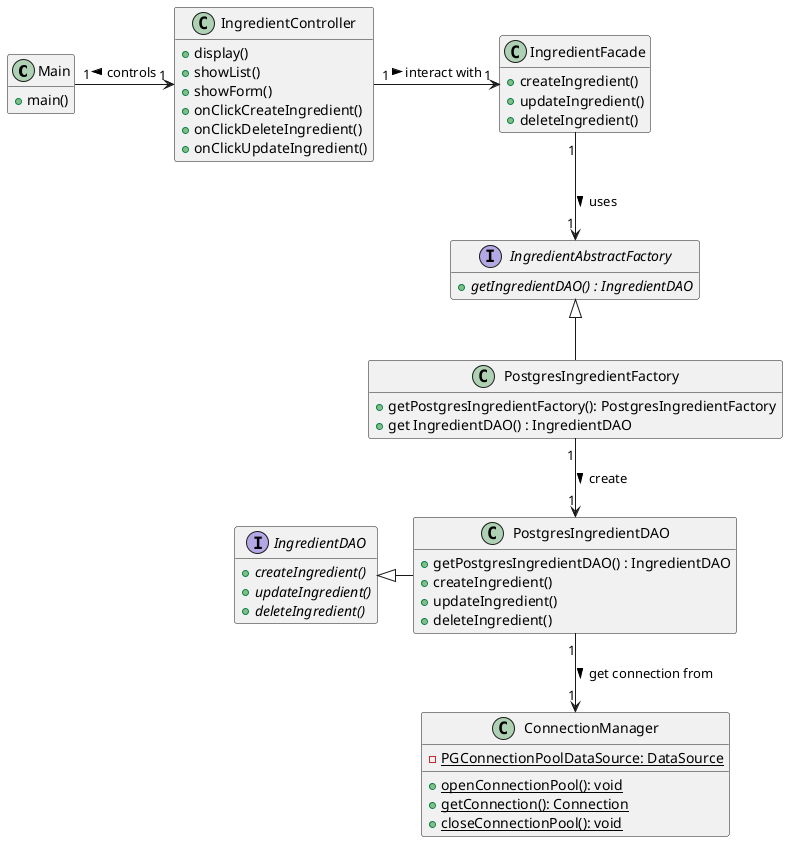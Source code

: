 @startuml IngredientClassDiagram
hide empty members

class Main {
  + main()
}

class IngredientController {
  + display()
  + showList()
  + showForm()
  + onClickCreateIngredient()
  + onClickDeleteIngredient()
  + onClickUpdateIngredient()
}


class IngredientFacade {
  + createIngredient()
  + updateIngredient()
  + deleteIngredient()
}


interface IngredientAbstractFactory {
  + {abstract} getIngredientDAO() : IngredientDAO

}


class PostgresIngredientFactory {
  + getPostgresIngredientFactory(): PostgresIngredientFactory
  + get IngredientDAO() : IngredientDAO
}


Interface IngredientDAO {
  + {abstract} createIngredient()
  + {abstract} updateIngredient()
  + {abstract} deleteIngredient()
}


class PostgresIngredientDAO{
  + getPostgresIngredientDAO() : IngredientDAO
  + createIngredient()
  + updateIngredient()
  + deleteIngredient()
}


class ConnectionManager {
  - {static} PGConnectionPoolDataSource: DataSource
  + {static} openConnectionPool(): void
  + {static} getConnection(): Connection
  + {static} closeConnectionPool(): void
}

PostgresIngredientFactory -u-|> IngredientAbstractFactory
PostgresIngredientDAO     -l-|> IngredientDAO

Main            "1" -r-> "1" IngredientController: <  controls
IngredientController      "1" -r-> "1" IngredientFacade: > interact with
IngredientFacade          "1" --> "1" IngredientAbstractFactory: > uses
PostgresIngredientFactory "1" --> "1" PostgresIngredientDAO: > create
PostgresIngredientDAO     "1" --> "1" ConnectionManager:> get connection from
@enduml